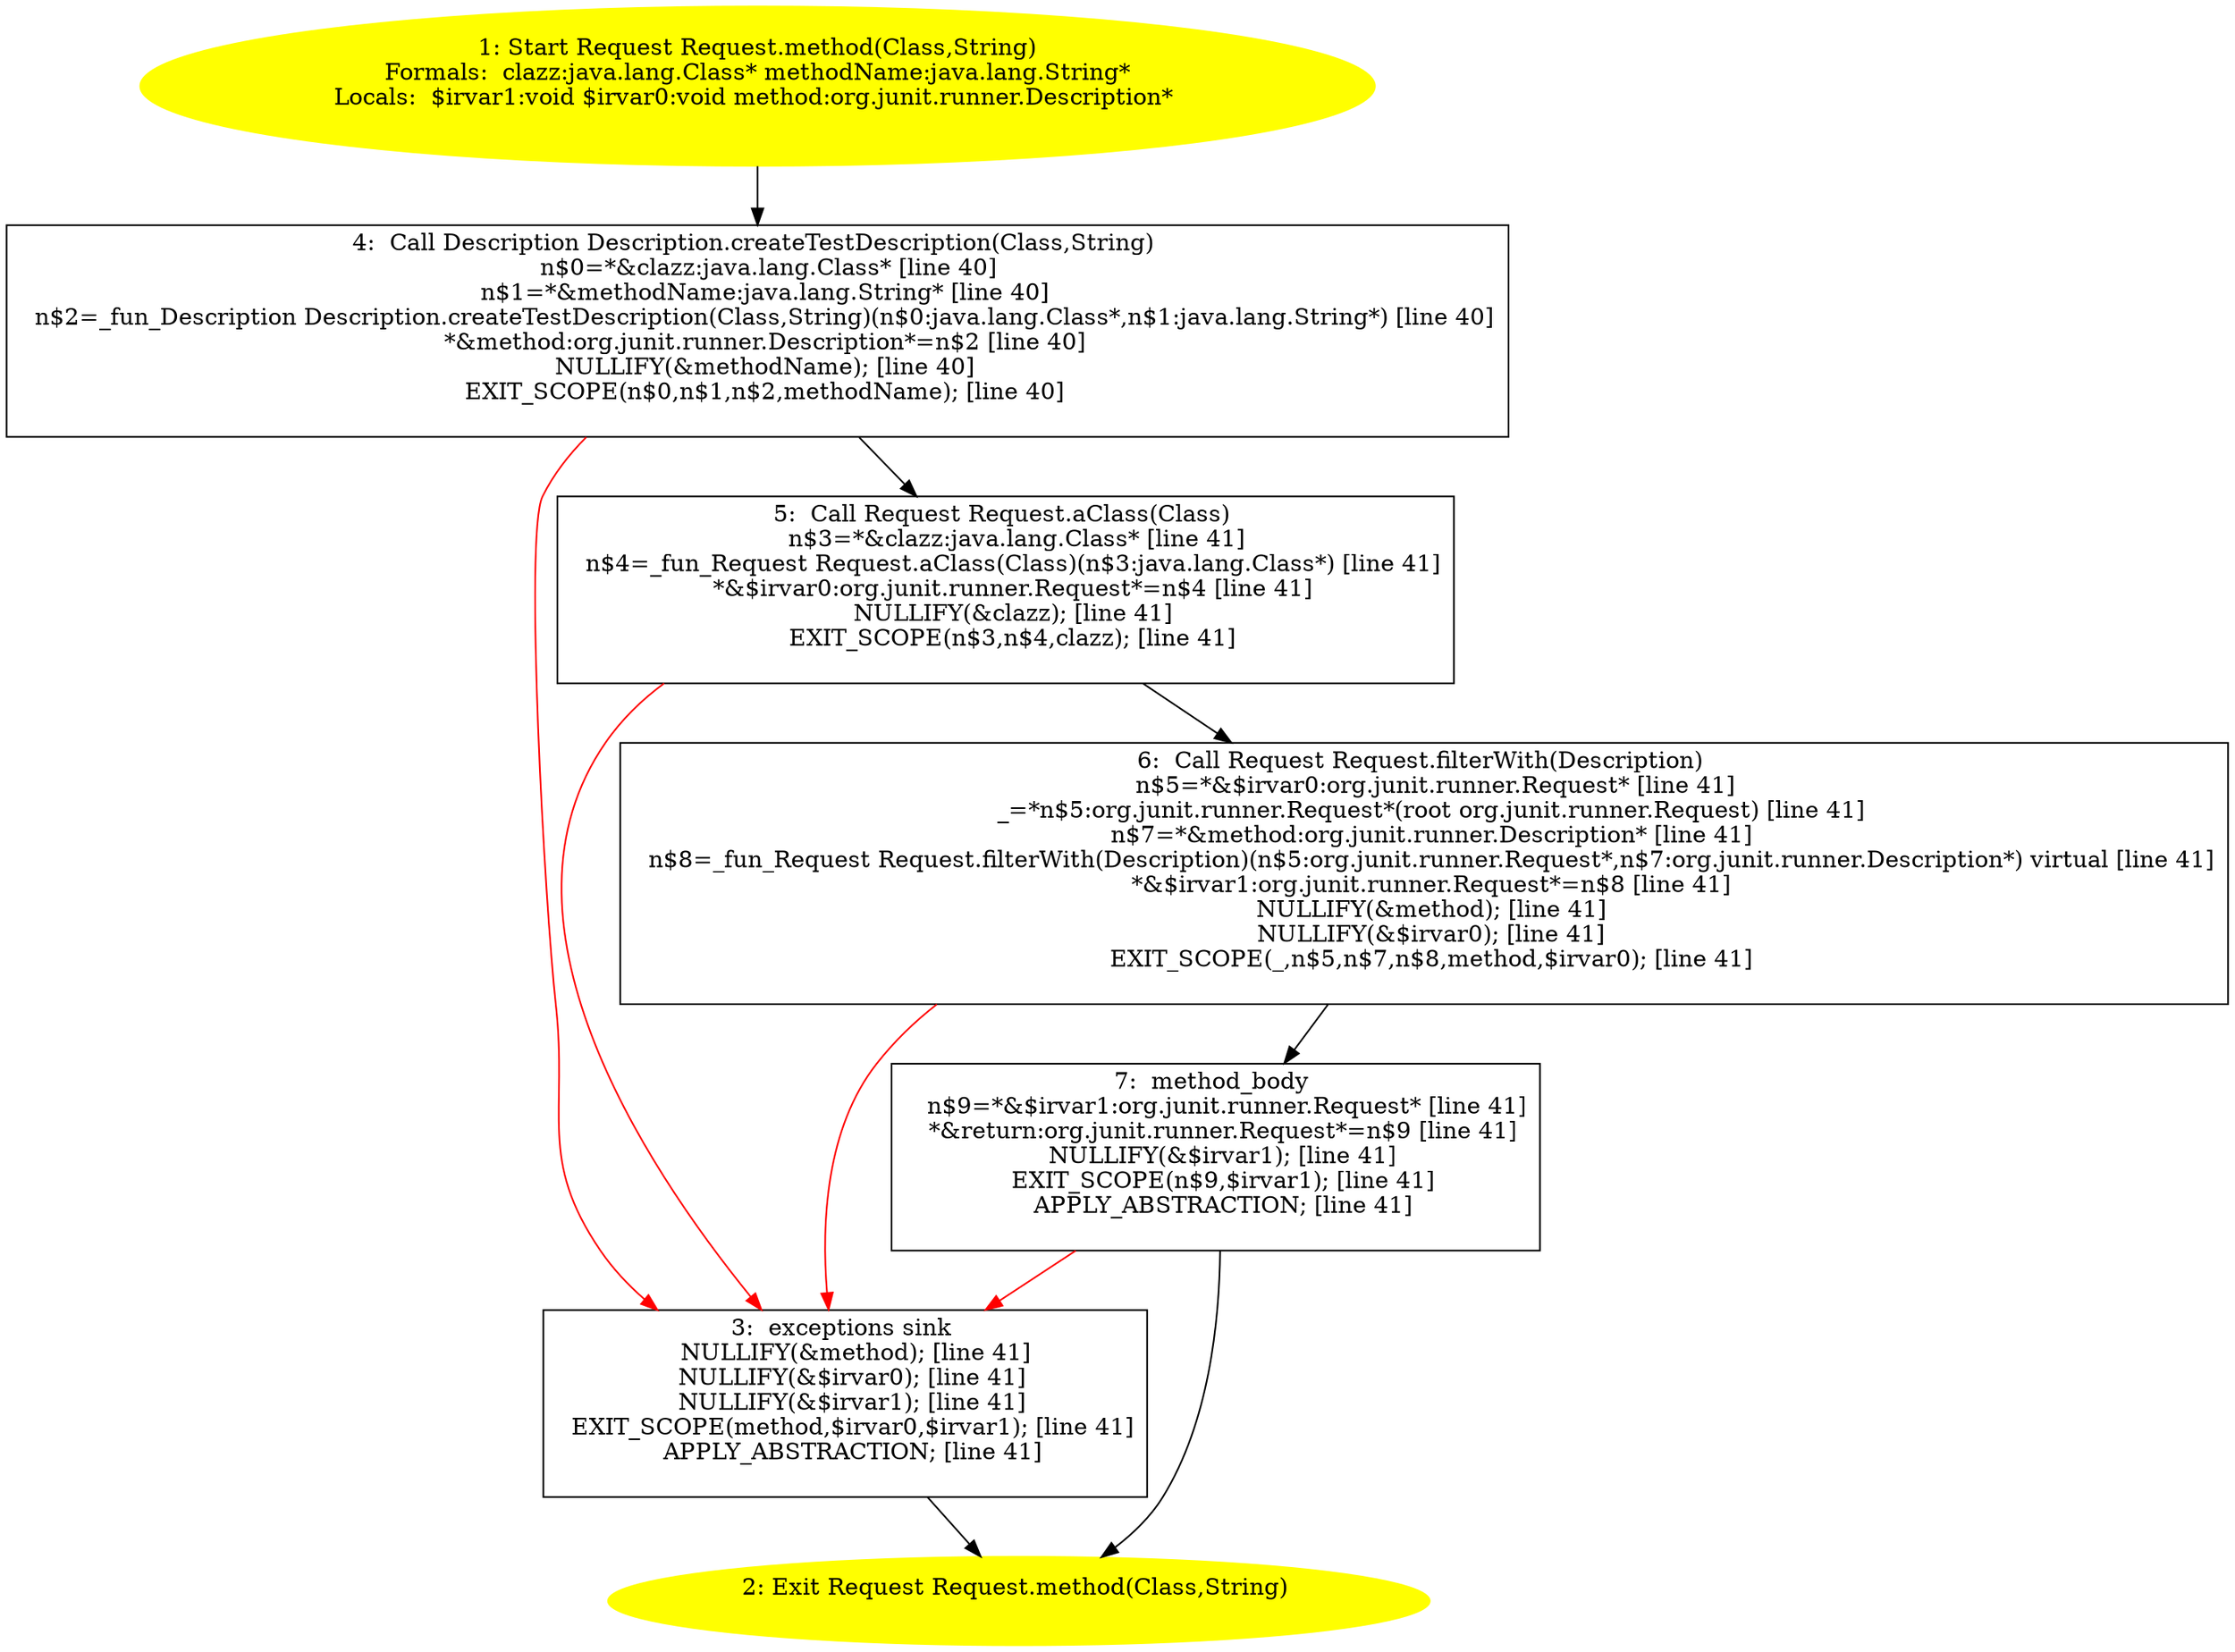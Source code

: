 /* @generated */
digraph cfg {
"org.junit.runner.Request.method(java.lang.Class,java.lang.String):org.junit.runner.Request.dfdb0d50d85d545e32b05f286e531e5a_1" [label="1: Start Request Request.method(Class,String)\nFormals:  clazz:java.lang.Class* methodName:java.lang.String*\nLocals:  $irvar1:void $irvar0:void method:org.junit.runner.Description* \n  " color=yellow style=filled]
	

	 "org.junit.runner.Request.method(java.lang.Class,java.lang.String):org.junit.runner.Request.dfdb0d50d85d545e32b05f286e531e5a_1" -> "org.junit.runner.Request.method(java.lang.Class,java.lang.String):org.junit.runner.Request.dfdb0d50d85d545e32b05f286e531e5a_4" ;
"org.junit.runner.Request.method(java.lang.Class,java.lang.String):org.junit.runner.Request.dfdb0d50d85d545e32b05f286e531e5a_2" [label="2: Exit Request Request.method(Class,String) \n  " color=yellow style=filled]
	

"org.junit.runner.Request.method(java.lang.Class,java.lang.String):org.junit.runner.Request.dfdb0d50d85d545e32b05f286e531e5a_3" [label="3:  exceptions sink \n   NULLIFY(&method); [line 41]\n  NULLIFY(&$irvar0); [line 41]\n  NULLIFY(&$irvar1); [line 41]\n  EXIT_SCOPE(method,$irvar0,$irvar1); [line 41]\n  APPLY_ABSTRACTION; [line 41]\n " shape="box"]
	

	 "org.junit.runner.Request.method(java.lang.Class,java.lang.String):org.junit.runner.Request.dfdb0d50d85d545e32b05f286e531e5a_3" -> "org.junit.runner.Request.method(java.lang.Class,java.lang.String):org.junit.runner.Request.dfdb0d50d85d545e32b05f286e531e5a_2" ;
"org.junit.runner.Request.method(java.lang.Class,java.lang.String):org.junit.runner.Request.dfdb0d50d85d545e32b05f286e531e5a_4" [label="4:  Call Description Description.createTestDescription(Class,String) \n   n$0=*&clazz:java.lang.Class* [line 40]\n  n$1=*&methodName:java.lang.String* [line 40]\n  n$2=_fun_Description Description.createTestDescription(Class,String)(n$0:java.lang.Class*,n$1:java.lang.String*) [line 40]\n  *&method:org.junit.runner.Description*=n$2 [line 40]\n  NULLIFY(&methodName); [line 40]\n  EXIT_SCOPE(n$0,n$1,n$2,methodName); [line 40]\n " shape="box"]
	

	 "org.junit.runner.Request.method(java.lang.Class,java.lang.String):org.junit.runner.Request.dfdb0d50d85d545e32b05f286e531e5a_4" -> "org.junit.runner.Request.method(java.lang.Class,java.lang.String):org.junit.runner.Request.dfdb0d50d85d545e32b05f286e531e5a_5" ;
	 "org.junit.runner.Request.method(java.lang.Class,java.lang.String):org.junit.runner.Request.dfdb0d50d85d545e32b05f286e531e5a_4" -> "org.junit.runner.Request.method(java.lang.Class,java.lang.String):org.junit.runner.Request.dfdb0d50d85d545e32b05f286e531e5a_3" [color="red" ];
"org.junit.runner.Request.method(java.lang.Class,java.lang.String):org.junit.runner.Request.dfdb0d50d85d545e32b05f286e531e5a_5" [label="5:  Call Request Request.aClass(Class) \n   n$3=*&clazz:java.lang.Class* [line 41]\n  n$4=_fun_Request Request.aClass(Class)(n$3:java.lang.Class*) [line 41]\n  *&$irvar0:org.junit.runner.Request*=n$4 [line 41]\n  NULLIFY(&clazz); [line 41]\n  EXIT_SCOPE(n$3,n$4,clazz); [line 41]\n " shape="box"]
	

	 "org.junit.runner.Request.method(java.lang.Class,java.lang.String):org.junit.runner.Request.dfdb0d50d85d545e32b05f286e531e5a_5" -> "org.junit.runner.Request.method(java.lang.Class,java.lang.String):org.junit.runner.Request.dfdb0d50d85d545e32b05f286e531e5a_6" ;
	 "org.junit.runner.Request.method(java.lang.Class,java.lang.String):org.junit.runner.Request.dfdb0d50d85d545e32b05f286e531e5a_5" -> "org.junit.runner.Request.method(java.lang.Class,java.lang.String):org.junit.runner.Request.dfdb0d50d85d545e32b05f286e531e5a_3" [color="red" ];
"org.junit.runner.Request.method(java.lang.Class,java.lang.String):org.junit.runner.Request.dfdb0d50d85d545e32b05f286e531e5a_6" [label="6:  Call Request Request.filterWith(Description) \n   n$5=*&$irvar0:org.junit.runner.Request* [line 41]\n  _=*n$5:org.junit.runner.Request*(root org.junit.runner.Request) [line 41]\n  n$7=*&method:org.junit.runner.Description* [line 41]\n  n$8=_fun_Request Request.filterWith(Description)(n$5:org.junit.runner.Request*,n$7:org.junit.runner.Description*) virtual [line 41]\n  *&$irvar1:org.junit.runner.Request*=n$8 [line 41]\n  NULLIFY(&method); [line 41]\n  NULLIFY(&$irvar0); [line 41]\n  EXIT_SCOPE(_,n$5,n$7,n$8,method,$irvar0); [line 41]\n " shape="box"]
	

	 "org.junit.runner.Request.method(java.lang.Class,java.lang.String):org.junit.runner.Request.dfdb0d50d85d545e32b05f286e531e5a_6" -> "org.junit.runner.Request.method(java.lang.Class,java.lang.String):org.junit.runner.Request.dfdb0d50d85d545e32b05f286e531e5a_7" ;
	 "org.junit.runner.Request.method(java.lang.Class,java.lang.String):org.junit.runner.Request.dfdb0d50d85d545e32b05f286e531e5a_6" -> "org.junit.runner.Request.method(java.lang.Class,java.lang.String):org.junit.runner.Request.dfdb0d50d85d545e32b05f286e531e5a_3" [color="red" ];
"org.junit.runner.Request.method(java.lang.Class,java.lang.String):org.junit.runner.Request.dfdb0d50d85d545e32b05f286e531e5a_7" [label="7:  method_body \n   n$9=*&$irvar1:org.junit.runner.Request* [line 41]\n  *&return:org.junit.runner.Request*=n$9 [line 41]\n  NULLIFY(&$irvar1); [line 41]\n  EXIT_SCOPE(n$9,$irvar1); [line 41]\n  APPLY_ABSTRACTION; [line 41]\n " shape="box"]
	

	 "org.junit.runner.Request.method(java.lang.Class,java.lang.String):org.junit.runner.Request.dfdb0d50d85d545e32b05f286e531e5a_7" -> "org.junit.runner.Request.method(java.lang.Class,java.lang.String):org.junit.runner.Request.dfdb0d50d85d545e32b05f286e531e5a_2" ;
	 "org.junit.runner.Request.method(java.lang.Class,java.lang.String):org.junit.runner.Request.dfdb0d50d85d545e32b05f286e531e5a_7" -> "org.junit.runner.Request.method(java.lang.Class,java.lang.String):org.junit.runner.Request.dfdb0d50d85d545e32b05f286e531e5a_3" [color="red" ];
}
